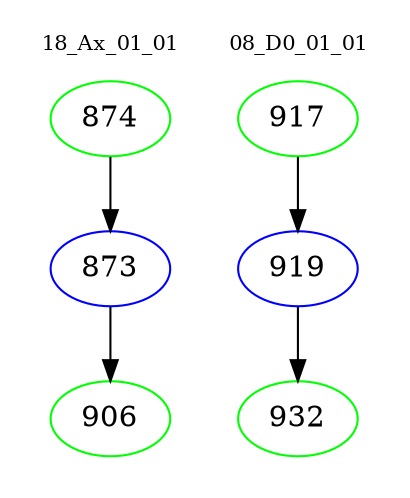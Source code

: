 digraph{
subgraph cluster_0 {
color = white
label = "18_Ax_01_01";
fontsize=10;
T0_874 [label="874", color="green"]
T0_874 -> T0_873 [color="black"]
T0_873 [label="873", color="blue"]
T0_873 -> T0_906 [color="black"]
T0_906 [label="906", color="green"]
}
subgraph cluster_1 {
color = white
label = "08_D0_01_01";
fontsize=10;
T1_917 [label="917", color="green"]
T1_917 -> T1_919 [color="black"]
T1_919 [label="919", color="blue"]
T1_919 -> T1_932 [color="black"]
T1_932 [label="932", color="green"]
}
}
